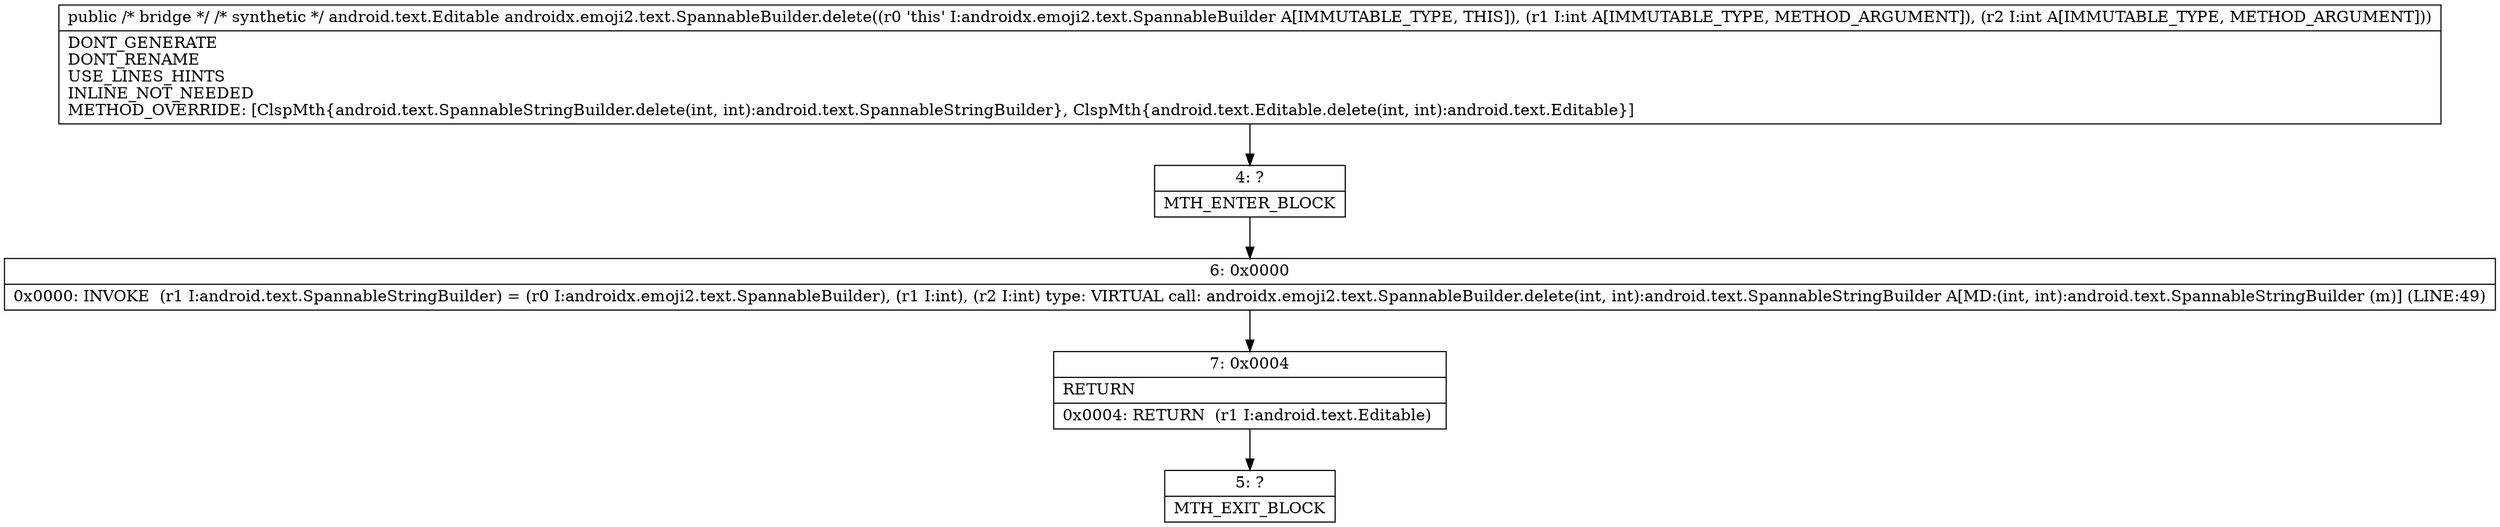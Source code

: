 digraph "CFG forandroidx.emoji2.text.SpannableBuilder.delete(II)Landroid\/text\/Editable;" {
Node_4 [shape=record,label="{4\:\ ?|MTH_ENTER_BLOCK\l}"];
Node_6 [shape=record,label="{6\:\ 0x0000|0x0000: INVOKE  (r1 I:android.text.SpannableStringBuilder) = (r0 I:androidx.emoji2.text.SpannableBuilder), (r1 I:int), (r2 I:int) type: VIRTUAL call: androidx.emoji2.text.SpannableBuilder.delete(int, int):android.text.SpannableStringBuilder A[MD:(int, int):android.text.SpannableStringBuilder (m)] (LINE:49)\l}"];
Node_7 [shape=record,label="{7\:\ 0x0004|RETURN\l|0x0004: RETURN  (r1 I:android.text.Editable) \l}"];
Node_5 [shape=record,label="{5\:\ ?|MTH_EXIT_BLOCK\l}"];
MethodNode[shape=record,label="{public \/* bridge *\/ \/* synthetic *\/ android.text.Editable androidx.emoji2.text.SpannableBuilder.delete((r0 'this' I:androidx.emoji2.text.SpannableBuilder A[IMMUTABLE_TYPE, THIS]), (r1 I:int A[IMMUTABLE_TYPE, METHOD_ARGUMENT]), (r2 I:int A[IMMUTABLE_TYPE, METHOD_ARGUMENT]))  | DONT_GENERATE\lDONT_RENAME\lUSE_LINES_HINTS\lINLINE_NOT_NEEDED\lMETHOD_OVERRIDE: [ClspMth\{android.text.SpannableStringBuilder.delete(int, int):android.text.SpannableStringBuilder\}, ClspMth\{android.text.Editable.delete(int, int):android.text.Editable\}]\l}"];
MethodNode -> Node_4;Node_4 -> Node_6;
Node_6 -> Node_7;
Node_7 -> Node_5;
}


